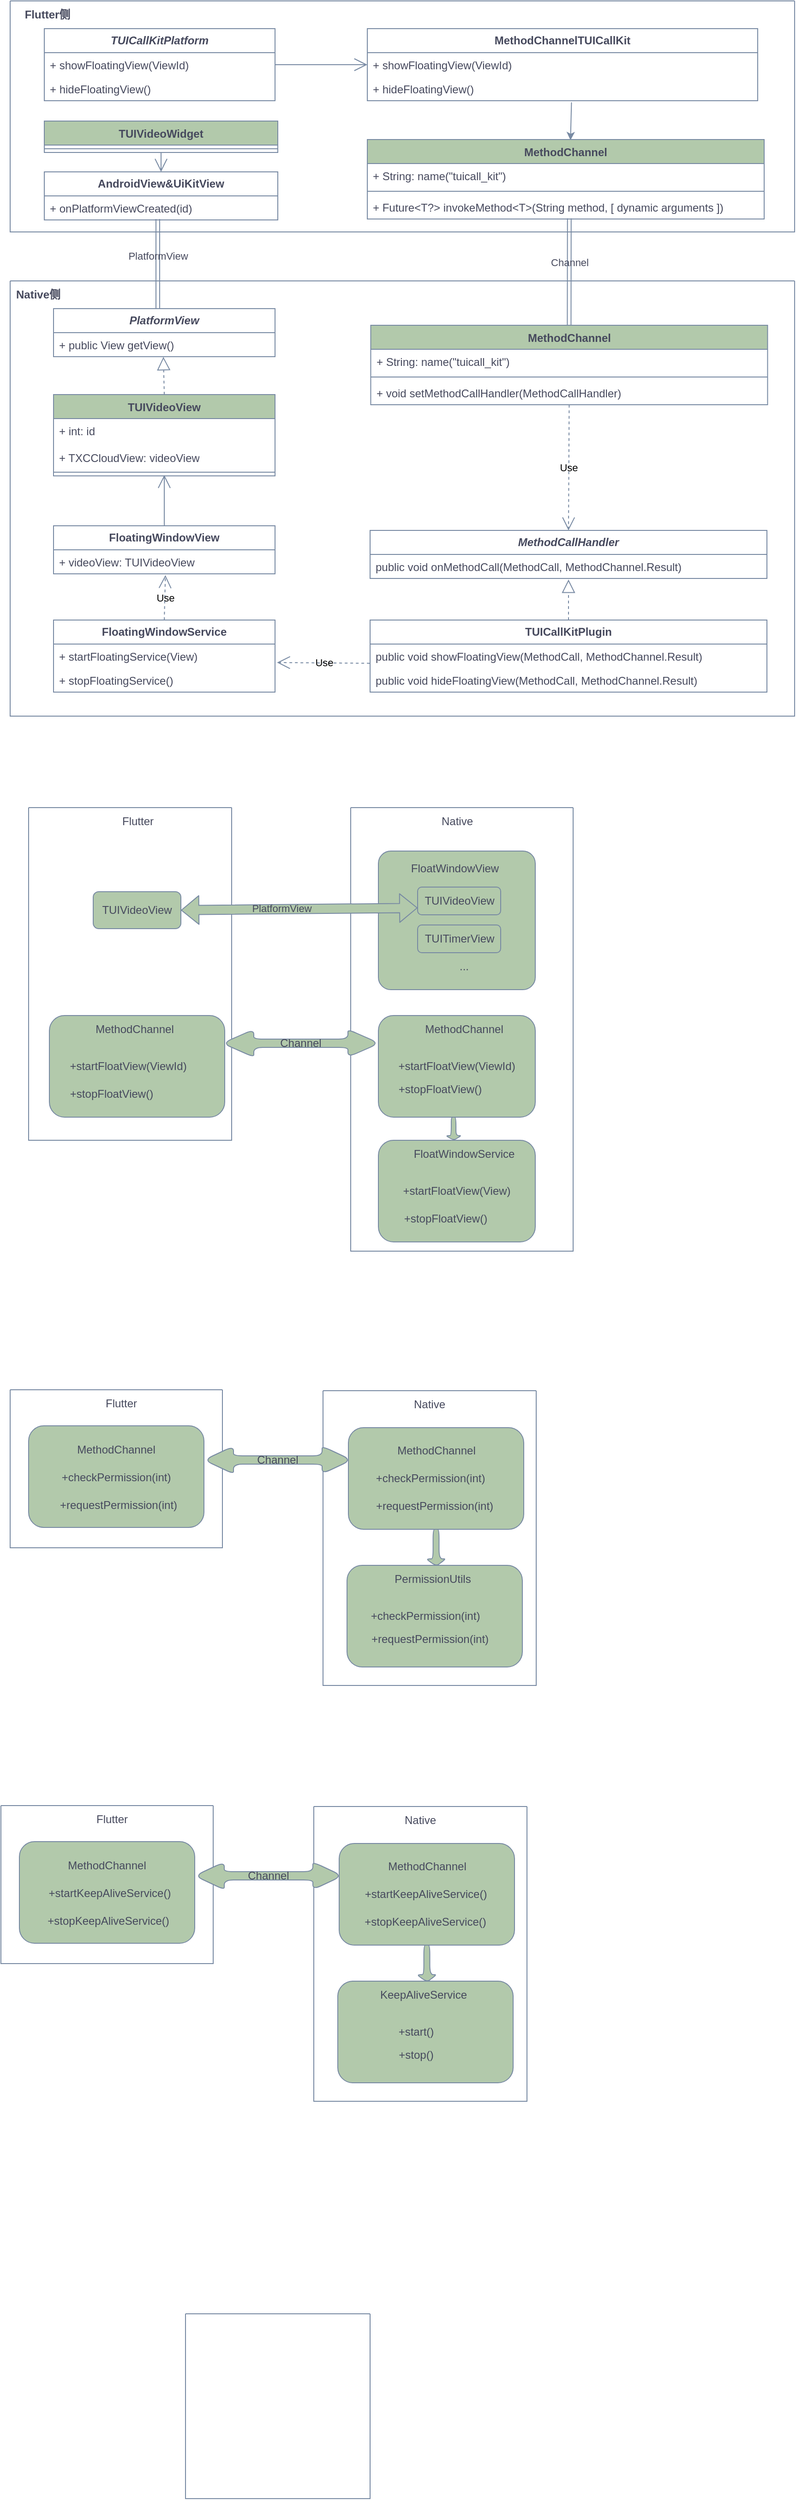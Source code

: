 <mxfile version="21.2.9" type="github">
  <diagram name="第 1 页" id="QmG3-PcEkuPx87hOaXbz">
    <mxGraphModel dx="1596" dy="1944" grid="1" gridSize="10" guides="1" tooltips="1" connect="1" arrows="1" fold="1" page="1" pageScale="1" pageWidth="827" pageHeight="1169" math="0" shadow="0">
      <root>
        <mxCell id="0" />
        <mxCell id="1" parent="0" />
        <mxCell id="VjTijOHrhGqJa4PpmiOG-1" value="" style="swimlane;startSize=0;labelBackgroundColor=none;fillColor=#B2C9AB;strokeColor=#788AA3;fontColor=#46495D;rounded=1;" parent="1" vertex="1">
          <mxGeometry x="449" y="270" width="241" height="480" as="geometry" />
        </mxCell>
        <mxCell id="VjTijOHrhGqJa4PpmiOG-4" value="Native" style="text;html=1;align=center;verticalAlign=middle;resizable=0;points=[];autosize=1;strokeColor=none;fillColor=none;labelBackgroundColor=none;fontColor=#46495D;rounded=1;" parent="VjTijOHrhGqJa4PpmiOG-1" vertex="1">
          <mxGeometry x="85" width="60" height="30" as="geometry" />
        </mxCell>
        <mxCell id="VjTijOHrhGqJa4PpmiOG-7" value="" style="rounded=1;whiteSpace=wrap;html=1;strokeColor=#788AA3;fontColor=#46495D;fillColor=#B2C9AB;arcSize=9;labelBackgroundColor=none;" parent="VjTijOHrhGqJa4PpmiOG-1" vertex="1">
          <mxGeometry x="30" y="47" width="170" height="150" as="geometry" />
        </mxCell>
        <mxCell id="VjTijOHrhGqJa4PpmiOG-6" value="TUIVideoView" style="rounded=1;whiteSpace=wrap;html=1;strokeColor=#788AA3;fontColor=#46495D;fillColor=#B2C9AB;labelBackgroundColor=none;" parent="VjTijOHrhGqJa4PpmiOG-1" vertex="1">
          <mxGeometry x="72.5" y="86" width="90" height="30" as="geometry" />
        </mxCell>
        <mxCell id="VjTijOHrhGqJa4PpmiOG-9" value="TUITimerView" style="rounded=1;whiteSpace=wrap;html=1;strokeColor=#788AA3;fontColor=#46495D;fillColor=#B2C9AB;labelBackgroundColor=none;" parent="VjTijOHrhGqJa4PpmiOG-1" vertex="1">
          <mxGeometry x="72.5" y="127" width="90" height="30" as="geometry" />
        </mxCell>
        <mxCell id="VjTijOHrhGqJa4PpmiOG-10" value="FloatWindowView" style="text;html=1;strokeColor=none;fillColor=none;align=center;verticalAlign=middle;whiteSpace=wrap;rounded=1;fontColor=#46495D;labelBackgroundColor=none;" parent="VjTijOHrhGqJa4PpmiOG-1" vertex="1">
          <mxGeometry x="82.5" y="51" width="60" height="30" as="geometry" />
        </mxCell>
        <mxCell id="VjTijOHrhGqJa4PpmiOG-12" value="..." style="text;html=1;strokeColor=none;fillColor=none;align=center;verticalAlign=middle;whiteSpace=wrap;rounded=1;fontColor=#46495D;labelBackgroundColor=none;" parent="VjTijOHrhGqJa4PpmiOG-1" vertex="1">
          <mxGeometry x="92.5" y="157" width="60" height="30" as="geometry" />
        </mxCell>
        <mxCell id="VjTijOHrhGqJa4PpmiOG-18" value="" style="rounded=1;whiteSpace=wrap;html=1;strokeColor=#788AA3;fontColor=#46495D;fillColor=#B2C9AB;labelBackgroundColor=none;" parent="VjTijOHrhGqJa4PpmiOG-1" vertex="1">
          <mxGeometry x="30" y="360" width="170" height="110" as="geometry" />
        </mxCell>
        <mxCell id="VjTijOHrhGqJa4PpmiOG-19" value="FloatWindowService" style="text;html=1;strokeColor=none;fillColor=none;align=center;verticalAlign=middle;whiteSpace=wrap;rounded=1;fontColor=#46495D;labelBackgroundColor=none;" parent="VjTijOHrhGqJa4PpmiOG-1" vertex="1">
          <mxGeometry x="92.5" y="360" width="60" height="30" as="geometry" />
        </mxCell>
        <mxCell id="VjTijOHrhGqJa4PpmiOG-20" value="+startFloatView(View)" style="text;html=1;strokeColor=none;fillColor=none;align=center;verticalAlign=middle;whiteSpace=wrap;rounded=1;fontColor=#46495D;labelBackgroundColor=none;" parent="VjTijOHrhGqJa4PpmiOG-1" vertex="1">
          <mxGeometry x="85" y="400" width="60" height="30" as="geometry" />
        </mxCell>
        <mxCell id="VjTijOHrhGqJa4PpmiOG-24" value="+stopFloatView()" style="text;html=1;strokeColor=none;fillColor=none;align=center;verticalAlign=middle;whiteSpace=wrap;rounded=1;fontColor=#46495D;labelBackgroundColor=none;" parent="VjTijOHrhGqJa4PpmiOG-1" vertex="1">
          <mxGeometry x="72.5" y="430" width="60" height="30" as="geometry" />
        </mxCell>
        <mxCell id="VjTijOHrhGqJa4PpmiOG-59" value="" style="rounded=1;whiteSpace=wrap;html=1;strokeColor=#788AA3;fontColor=#46495D;fillColor=#B2C9AB;labelBackgroundColor=none;" parent="VjTijOHrhGqJa4PpmiOG-1" vertex="1">
          <mxGeometry x="30" y="225" width="170" height="110" as="geometry" />
        </mxCell>
        <mxCell id="VjTijOHrhGqJa4PpmiOG-60" value="MethodChannel" style="text;html=1;strokeColor=none;fillColor=none;align=center;verticalAlign=middle;whiteSpace=wrap;rounded=1;fontColor=#46495D;labelBackgroundColor=none;" parent="VjTijOHrhGqJa4PpmiOG-1" vertex="1">
          <mxGeometry x="92.5" y="225" width="60" height="30" as="geometry" />
        </mxCell>
        <mxCell id="VjTijOHrhGqJa4PpmiOG-61" value="+startFloatView(ViewId)" style="text;html=1;strokeColor=none;fillColor=none;align=center;verticalAlign=middle;whiteSpace=wrap;rounded=1;fontColor=#46495D;labelBackgroundColor=none;" parent="VjTijOHrhGqJa4PpmiOG-1" vertex="1">
          <mxGeometry x="85" y="265" width="60" height="30" as="geometry" />
        </mxCell>
        <mxCell id="VjTijOHrhGqJa4PpmiOG-62" value="+stopFloatView()" style="text;html=1;strokeColor=none;fillColor=none;align=center;verticalAlign=middle;whiteSpace=wrap;rounded=1;fontColor=#46495D;labelBackgroundColor=none;" parent="VjTijOHrhGqJa4PpmiOG-1" vertex="1">
          <mxGeometry x="67" y="290" width="60" height="30" as="geometry" />
        </mxCell>
        <mxCell id="VjTijOHrhGqJa4PpmiOG-70" value="" style="shape=singleArrow;direction=south;whiteSpace=wrap;html=1;strokeColor=#788AA3;fontColor=#46495D;fillColor=#B2C9AB;labelBackgroundColor=none;rounded=1;" parent="VjTijOHrhGqJa4PpmiOG-1" vertex="1">
          <mxGeometry x="103" y="335" width="17" height="25" as="geometry" />
        </mxCell>
        <mxCell id="VjTijOHrhGqJa4PpmiOG-2" value="" style="swimlane;startSize=0;fillColor=#B2C9AB;strokeColor=#788AA3;labelBackgroundColor=none;fontColor=#46495D;rounded=1;" parent="1" vertex="1">
          <mxGeometry x="100" y="270" width="220" height="360" as="geometry" />
        </mxCell>
        <mxCell id="VjTijOHrhGqJa4PpmiOG-3" value="Flutter" style="text;html=1;align=center;verticalAlign=middle;resizable=0;points=[];autosize=1;strokeColor=none;fillColor=none;labelBackgroundColor=none;fontColor=#46495D;rounded=1;" parent="VjTijOHrhGqJa4PpmiOG-2" vertex="1">
          <mxGeometry x="87.5" width="60" height="30" as="geometry" />
        </mxCell>
        <mxCell id="VjTijOHrhGqJa4PpmiOG-5" value="TUIVideoView" style="rounded=1;whiteSpace=wrap;html=1;strokeColor=#788AA3;fontColor=#46495D;fillColor=#B2C9AB;labelBackgroundColor=none;" parent="VjTijOHrhGqJa4PpmiOG-2" vertex="1">
          <mxGeometry x="70" y="91" width="95" height="40" as="geometry" />
        </mxCell>
        <mxCell id="VjTijOHrhGqJa4PpmiOG-55" value="" style="rounded=1;whiteSpace=wrap;html=1;strokeColor=#788AA3;fontColor=#46495D;fillColor=#B2C9AB;labelBackgroundColor=none;" parent="VjTijOHrhGqJa4PpmiOG-2" vertex="1">
          <mxGeometry x="22.5" y="225" width="190" height="110" as="geometry" />
        </mxCell>
        <mxCell id="VjTijOHrhGqJa4PpmiOG-56" value="MethodChannel" style="text;html=1;strokeColor=none;fillColor=none;align=center;verticalAlign=middle;whiteSpace=wrap;rounded=1;fontColor=#46495D;labelBackgroundColor=none;" parent="VjTijOHrhGqJa4PpmiOG-2" vertex="1">
          <mxGeometry x="85" y="225" width="60" height="30" as="geometry" />
        </mxCell>
        <mxCell id="VjTijOHrhGqJa4PpmiOG-57" value="+startFloatView(ViewId)" style="text;html=1;strokeColor=none;fillColor=none;align=center;verticalAlign=middle;whiteSpace=wrap;rounded=1;fontColor=#46495D;labelBackgroundColor=none;" parent="VjTijOHrhGqJa4PpmiOG-2" vertex="1">
          <mxGeometry x="77.5" y="265" width="60" height="30" as="geometry" />
        </mxCell>
        <mxCell id="VjTijOHrhGqJa4PpmiOG-58" value="+stopFloatView()" style="text;html=1;strokeColor=none;fillColor=none;align=center;verticalAlign=middle;whiteSpace=wrap;rounded=1;fontColor=#46495D;labelBackgroundColor=none;" parent="VjTijOHrhGqJa4PpmiOG-2" vertex="1">
          <mxGeometry x="60" y="295" width="60" height="30" as="geometry" />
        </mxCell>
        <mxCell id="VjTijOHrhGqJa4PpmiOG-25" value="" style="shape=flexArrow;endArrow=classic;startArrow=classic;html=1;rounded=1;strokeColor=#788AA3;fontColor=default;fillColor=#B2C9AB;exitX=1;exitY=0.5;exitDx=0;exitDy=0;entryX=0;entryY=0.75;entryDx=0;entryDy=0;labelBackgroundColor=none;" parent="1" source="VjTijOHrhGqJa4PpmiOG-5" target="VjTijOHrhGqJa4PpmiOG-6" edge="1">
          <mxGeometry width="100" height="100" relative="1" as="geometry">
            <mxPoint x="370" y="571" as="sourcePoint" />
            <mxPoint x="470" y="471" as="targetPoint" />
          </mxGeometry>
        </mxCell>
        <mxCell id="VjTijOHrhGqJa4PpmiOG-26" value="PlatformView" style="edgeLabel;html=1;align=center;verticalAlign=middle;resizable=0;points=[];fontColor=#46495D;labelBackgroundColor=none;rounded=1;" parent="VjTijOHrhGqJa4PpmiOG-25" vertex="1" connectable="0">
          <mxGeometry x="-0.154" y="1" relative="1" as="geometry">
            <mxPoint as="offset" />
          </mxGeometry>
        </mxCell>
        <mxCell id="VjTijOHrhGqJa4PpmiOG-27" value="Channel" style="shape=doubleArrow;whiteSpace=wrap;html=1;strokeColor=#788AA3;fillColor=#B2C9AB;labelBackgroundColor=none;fontColor=#46495D;rounded=1;" parent="1" vertex="1">
          <mxGeometry x="310" y="510" width="170" height="30" as="geometry" />
        </mxCell>
        <mxCell id="VjTijOHrhGqJa4PpmiOG-29" value="" style="swimlane;startSize=0;labelBackgroundColor=none;fillColor=#B2C9AB;strokeColor=#788AA3;fontColor=#46495D;rounded=1;" parent="1" vertex="1">
          <mxGeometry x="419" y="901" width="231" height="319" as="geometry" />
        </mxCell>
        <mxCell id="VjTijOHrhGqJa4PpmiOG-30" value="Native" style="text;html=1;align=center;verticalAlign=middle;resizable=0;points=[];autosize=1;strokeColor=none;fillColor=none;labelBackgroundColor=none;fontColor=#46495D;rounded=1;" parent="VjTijOHrhGqJa4PpmiOG-29" vertex="1">
          <mxGeometry x="85" width="60" height="30" as="geometry" />
        </mxCell>
        <mxCell id="VjTijOHrhGqJa4PpmiOG-35" value="..." style="text;html=1;strokeColor=none;fillColor=none;align=center;verticalAlign=middle;whiteSpace=wrap;rounded=1;fontColor=#46495D;labelBackgroundColor=none;" parent="VjTijOHrhGqJa4PpmiOG-29" vertex="1">
          <mxGeometry x="92.5" y="206" width="60" height="30" as="geometry" />
        </mxCell>
        <mxCell id="VjTijOHrhGqJa4PpmiOG-36" value="" style="rounded=1;whiteSpace=wrap;html=1;strokeColor=#788AA3;fontColor=#46495D;fillColor=#B2C9AB;labelBackgroundColor=none;" parent="VjTijOHrhGqJa4PpmiOG-29" vertex="1">
          <mxGeometry x="27.5" y="40" width="190" height="110" as="geometry" />
        </mxCell>
        <mxCell id="VjTijOHrhGqJa4PpmiOG-37" value="MethodChannel" style="text;html=1;strokeColor=none;fillColor=none;align=center;verticalAlign=middle;whiteSpace=wrap;rounded=1;fontColor=#46495D;labelBackgroundColor=none;" parent="VjTijOHrhGqJa4PpmiOG-29" vertex="1">
          <mxGeometry x="92.5" y="50" width="60" height="30" as="geometry" />
        </mxCell>
        <mxCell id="VjTijOHrhGqJa4PpmiOG-38" value="+checkPermission&lt;span style=&quot;background-color: initial;&quot;&gt;(int)&lt;/span&gt;" style="text;html=1;strokeColor=none;fillColor=none;align=center;verticalAlign=middle;whiteSpace=wrap;rounded=1;fontColor=#46495D;labelBackgroundColor=none;" parent="VjTijOHrhGqJa4PpmiOG-29" vertex="1">
          <mxGeometry x="80" y="80" width="72.5" height="30" as="geometry" />
        </mxCell>
        <mxCell id="VjTijOHrhGqJa4PpmiOG-39" value="+requestPermission&lt;span style=&quot;background-color: initial;&quot;&gt;(int)&lt;/span&gt;" style="text;html=1;strokeColor=none;fillColor=none;align=center;verticalAlign=middle;whiteSpace=wrap;rounded=1;fontColor=#46495D;labelBackgroundColor=none;" parent="VjTijOHrhGqJa4PpmiOG-29" vertex="1">
          <mxGeometry x="91" y="110" width="60" height="30" as="geometry" />
        </mxCell>
        <mxCell id="VjTijOHrhGqJa4PpmiOG-71" value="" style="rounded=1;whiteSpace=wrap;html=1;strokeColor=#788AA3;fontColor=#46495D;fillColor=#B2C9AB;labelBackgroundColor=none;" parent="VjTijOHrhGqJa4PpmiOG-29" vertex="1">
          <mxGeometry x="26" y="189" width="190" height="110" as="geometry" />
        </mxCell>
        <mxCell id="VjTijOHrhGqJa4PpmiOG-72" value="PermissionUtils" style="text;html=1;strokeColor=none;fillColor=none;align=center;verticalAlign=middle;whiteSpace=wrap;rounded=1;fontColor=#46495D;labelBackgroundColor=none;" parent="VjTijOHrhGqJa4PpmiOG-29" vertex="1">
          <mxGeometry x="88.5" y="189" width="60" height="30" as="geometry" />
        </mxCell>
        <mxCell id="VjTijOHrhGqJa4PpmiOG-73" value="+checkPermission(int)" style="text;html=1;strokeColor=none;fillColor=none;align=center;verticalAlign=middle;whiteSpace=wrap;rounded=1;fontColor=#46495D;labelBackgroundColor=none;" parent="VjTijOHrhGqJa4PpmiOG-29" vertex="1">
          <mxGeometry x="81" y="229" width="60" height="30" as="geometry" />
        </mxCell>
        <mxCell id="VjTijOHrhGqJa4PpmiOG-74" value="+requestPermission(int)" style="text;html=1;strokeColor=none;fillColor=none;align=center;verticalAlign=middle;whiteSpace=wrap;rounded=1;fontColor=#46495D;labelBackgroundColor=none;" parent="VjTijOHrhGqJa4PpmiOG-29" vertex="1">
          <mxGeometry x="80.5" y="254" width="69.5" height="30" as="geometry" />
        </mxCell>
        <mxCell id="VjTijOHrhGqJa4PpmiOG-77" value="" style="shape=singleArrow;direction=south;whiteSpace=wrap;html=1;strokeColor=#788AA3;fontColor=#46495D;fillColor=#B2C9AB;labelBackgroundColor=none;rounded=1;" parent="VjTijOHrhGqJa4PpmiOG-29" vertex="1">
          <mxGeometry x="111.75" y="150" width="21.5" height="40" as="geometry" />
        </mxCell>
        <mxCell id="VjTijOHrhGqJa4PpmiOG-40" value="" style="swimlane;startSize=0;fillColor=#B2C9AB;strokeColor=#788AA3;labelBackgroundColor=none;fontColor=#46495D;rounded=1;" parent="1" vertex="1">
          <mxGeometry x="80" y="900" width="230" height="171" as="geometry" />
        </mxCell>
        <mxCell id="VjTijOHrhGqJa4PpmiOG-41" value="Flutter" style="text;html=1;align=center;verticalAlign=middle;resizable=0;points=[];autosize=1;strokeColor=none;fillColor=none;labelBackgroundColor=none;fontColor=#46495D;rounded=1;" parent="VjTijOHrhGqJa4PpmiOG-40" vertex="1">
          <mxGeometry x="90" width="60" height="30" as="geometry" />
        </mxCell>
        <mxCell id="VjTijOHrhGqJa4PpmiOG-50" value="" style="rounded=1;whiteSpace=wrap;html=1;strokeColor=#788AA3;fontColor=#46495D;fillColor=#B2C9AB;labelBackgroundColor=none;" parent="VjTijOHrhGqJa4PpmiOG-40" vertex="1">
          <mxGeometry x="20" y="39" width="190" height="110" as="geometry" />
        </mxCell>
        <mxCell id="VjTijOHrhGqJa4PpmiOG-51" value="MethodChannel" style="text;html=1;strokeColor=none;fillColor=none;align=center;verticalAlign=middle;whiteSpace=wrap;rounded=1;fontColor=#46495D;labelBackgroundColor=none;" parent="VjTijOHrhGqJa4PpmiOG-40" vertex="1">
          <mxGeometry x="85" y="50" width="60" height="30" as="geometry" />
        </mxCell>
        <mxCell id="VjTijOHrhGqJa4PpmiOG-52" value="+checkPermission&lt;span style=&quot;background-color: initial;&quot;&gt;(int)&lt;/span&gt;" style="text;html=1;strokeColor=none;fillColor=none;align=center;verticalAlign=middle;whiteSpace=wrap;rounded=1;fontColor=#46495D;labelBackgroundColor=none;" parent="VjTijOHrhGqJa4PpmiOG-40" vertex="1">
          <mxGeometry x="85" y="80" width="60" height="30" as="geometry" />
        </mxCell>
        <mxCell id="VjTijOHrhGqJa4PpmiOG-53" value="+requestPermission&lt;span style=&quot;background-color: initial;&quot;&gt;(int)&lt;/span&gt;" style="text;html=1;strokeColor=none;fillColor=none;align=center;verticalAlign=middle;whiteSpace=wrap;rounded=1;fontColor=#46495D;labelBackgroundColor=none;" parent="VjTijOHrhGqJa4PpmiOG-40" vertex="1">
          <mxGeometry x="83.5" y="110" width="66.5" height="30" as="geometry" />
        </mxCell>
        <mxCell id="VjTijOHrhGqJa4PpmiOG-46" value="Channel" style="shape=doubleArrow;whiteSpace=wrap;html=1;strokeColor=#788AA3;fontColor=#46495D;fillColor=#B2C9AB;labelBackgroundColor=none;rounded=1;" parent="1" vertex="1">
          <mxGeometry x="290" y="961" width="160" height="30" as="geometry" />
        </mxCell>
        <mxCell id="VjTijOHrhGqJa4PpmiOG-78" value="" style="swimlane;startSize=0;labelBackgroundColor=none;fillColor=#B2C9AB;strokeColor=#788AA3;fontColor=#46495D;rounded=1;" parent="1" vertex="1">
          <mxGeometry x="409" y="1351" width="231" height="319" as="geometry" />
        </mxCell>
        <mxCell id="VjTijOHrhGqJa4PpmiOG-79" value="Native" style="text;html=1;align=center;verticalAlign=middle;resizable=0;points=[];autosize=1;strokeColor=none;fillColor=none;labelBackgroundColor=none;fontColor=#46495D;rounded=1;" parent="VjTijOHrhGqJa4PpmiOG-78" vertex="1">
          <mxGeometry x="85" width="60" height="30" as="geometry" />
        </mxCell>
        <mxCell id="VjTijOHrhGqJa4PpmiOG-80" value="..." style="text;html=1;strokeColor=none;fillColor=none;align=center;verticalAlign=middle;whiteSpace=wrap;rounded=1;fontColor=#46495D;labelBackgroundColor=none;" parent="VjTijOHrhGqJa4PpmiOG-78" vertex="1">
          <mxGeometry x="92.5" y="206" width="60" height="30" as="geometry" />
        </mxCell>
        <mxCell id="VjTijOHrhGqJa4PpmiOG-81" value="" style="rounded=1;whiteSpace=wrap;html=1;strokeColor=#788AA3;fontColor=#46495D;fillColor=#B2C9AB;labelBackgroundColor=none;" parent="VjTijOHrhGqJa4PpmiOG-78" vertex="1">
          <mxGeometry x="27.5" y="40" width="190" height="110" as="geometry" />
        </mxCell>
        <mxCell id="VjTijOHrhGqJa4PpmiOG-82" value="MethodChannel" style="text;html=1;strokeColor=none;fillColor=none;align=center;verticalAlign=middle;whiteSpace=wrap;rounded=1;fontColor=#46495D;labelBackgroundColor=none;" parent="VjTijOHrhGqJa4PpmiOG-78" vertex="1">
          <mxGeometry x="92.5" y="50" width="60" height="30" as="geometry" />
        </mxCell>
        <mxCell id="VjTijOHrhGqJa4PpmiOG-83" value="+startKeepAliveService()" style="text;html=1;strokeColor=none;fillColor=none;align=center;verticalAlign=middle;whiteSpace=wrap;rounded=1;fontColor=#46495D;labelBackgroundColor=none;" parent="VjTijOHrhGqJa4PpmiOG-78" vertex="1">
          <mxGeometry x="85" y="80" width="72.5" height="30" as="geometry" />
        </mxCell>
        <mxCell id="VjTijOHrhGqJa4PpmiOG-84" value="+stopKeepAliveService()" style="text;html=1;strokeColor=none;fillColor=none;align=center;verticalAlign=middle;whiteSpace=wrap;rounded=1;fontColor=#46495D;labelBackgroundColor=none;" parent="VjTijOHrhGqJa4PpmiOG-78" vertex="1">
          <mxGeometry x="91" y="110" width="60" height="30" as="geometry" />
        </mxCell>
        <mxCell id="VjTijOHrhGqJa4PpmiOG-85" value="" style="rounded=1;whiteSpace=wrap;html=1;strokeColor=#788AA3;fontColor=#46495D;fillColor=#B2C9AB;labelBackgroundColor=none;" parent="VjTijOHrhGqJa4PpmiOG-78" vertex="1">
          <mxGeometry x="26" y="189" width="190" height="110" as="geometry" />
        </mxCell>
        <mxCell id="VjTijOHrhGqJa4PpmiOG-86" value="KeepAliveService" style="text;html=1;strokeColor=none;fillColor=none;align=center;verticalAlign=middle;whiteSpace=wrap;rounded=1;fontColor=#46495D;labelBackgroundColor=none;" parent="VjTijOHrhGqJa4PpmiOG-78" vertex="1">
          <mxGeometry x="88.5" y="189" width="60" height="30" as="geometry" />
        </mxCell>
        <mxCell id="VjTijOHrhGqJa4PpmiOG-87" value="+start()" style="text;html=1;strokeColor=none;fillColor=none;align=center;verticalAlign=middle;whiteSpace=wrap;rounded=1;fontColor=#46495D;labelBackgroundColor=none;" parent="VjTijOHrhGqJa4PpmiOG-78" vertex="1">
          <mxGeometry x="81" y="229" width="60" height="30" as="geometry" />
        </mxCell>
        <mxCell id="VjTijOHrhGqJa4PpmiOG-88" value="+stop()" style="text;html=1;strokeColor=none;fillColor=none;align=center;verticalAlign=middle;whiteSpace=wrap;rounded=1;fontColor=#46495D;labelBackgroundColor=none;" parent="VjTijOHrhGqJa4PpmiOG-78" vertex="1">
          <mxGeometry x="75.5" y="254" width="69.5" height="30" as="geometry" />
        </mxCell>
        <mxCell id="VjTijOHrhGqJa4PpmiOG-89" value="" style="shape=singleArrow;direction=south;whiteSpace=wrap;html=1;strokeColor=#788AA3;fontColor=#46495D;fillColor=#B2C9AB;labelBackgroundColor=none;rounded=1;" parent="VjTijOHrhGqJa4PpmiOG-78" vertex="1">
          <mxGeometry x="111.75" y="150" width="21.5" height="40" as="geometry" />
        </mxCell>
        <mxCell id="VjTijOHrhGqJa4PpmiOG-90" value="" style="swimlane;startSize=0;fillColor=#B2C9AB;strokeColor=#788AA3;labelBackgroundColor=none;fontColor=#46495D;rounded=1;" parent="1" vertex="1">
          <mxGeometry x="70" y="1350" width="230" height="171" as="geometry" />
        </mxCell>
        <mxCell id="VjTijOHrhGqJa4PpmiOG-91" value="Flutter" style="text;html=1;align=center;verticalAlign=middle;resizable=0;points=[];autosize=1;strokeColor=none;fillColor=none;labelBackgroundColor=none;fontColor=#46495D;rounded=1;" parent="VjTijOHrhGqJa4PpmiOG-90" vertex="1">
          <mxGeometry x="90" width="60" height="30" as="geometry" />
        </mxCell>
        <mxCell id="VjTijOHrhGqJa4PpmiOG-92" value="" style="rounded=1;whiteSpace=wrap;html=1;strokeColor=#788AA3;fontColor=#46495D;fillColor=#B2C9AB;labelBackgroundColor=none;" parent="VjTijOHrhGqJa4PpmiOG-90" vertex="1">
          <mxGeometry x="20" y="39" width="190" height="110" as="geometry" />
        </mxCell>
        <mxCell id="VjTijOHrhGqJa4PpmiOG-93" value="MethodChannel" style="text;html=1;strokeColor=none;fillColor=none;align=center;verticalAlign=middle;whiteSpace=wrap;rounded=1;fontColor=#46495D;labelBackgroundColor=none;" parent="VjTijOHrhGqJa4PpmiOG-90" vertex="1">
          <mxGeometry x="85" y="50" width="60" height="30" as="geometry" />
        </mxCell>
        <mxCell id="VjTijOHrhGqJa4PpmiOG-94" value="+startKeepAliveService&lt;span style=&quot;background-color: initial;&quot;&gt;()&lt;/span&gt;" style="text;html=1;strokeColor=none;fillColor=none;align=center;verticalAlign=middle;whiteSpace=wrap;rounded=1;fontColor=#46495D;labelBackgroundColor=none;" parent="VjTijOHrhGqJa4PpmiOG-90" vertex="1">
          <mxGeometry x="88" y="80" width="60" height="30" as="geometry" />
        </mxCell>
        <mxCell id="VjTijOHrhGqJa4PpmiOG-95" value="+stopKeepAliveService&lt;span style=&quot;background-color: initial;&quot;&gt;()&lt;/span&gt;" style="text;html=1;strokeColor=none;fillColor=none;align=center;verticalAlign=middle;whiteSpace=wrap;rounded=1;fontColor=#46495D;labelBackgroundColor=none;" parent="VjTijOHrhGqJa4PpmiOG-90" vertex="1">
          <mxGeometry x="82.5" y="110" width="66.5" height="30" as="geometry" />
        </mxCell>
        <mxCell id="VjTijOHrhGqJa4PpmiOG-96" value="Channel" style="shape=doubleArrow;whiteSpace=wrap;html=1;strokeColor=#788AA3;fontColor=#46495D;fillColor=#B2C9AB;labelBackgroundColor=none;rounded=1;" parent="1" vertex="1">
          <mxGeometry x="280" y="1411" width="160" height="30" as="geometry" />
        </mxCell>
        <mxCell id="Ol5V8JHwMZO-WxXXuCr0-33" value="" style="swimlane;startSize=0;hachureGap=4;fontFamily=Architects Daughter;fontSource=https%3A%2F%2Ffonts.googleapis.com%2Fcss%3Ffamily%3DArchitects%2BDaughter;fontSize=20;rounded=1;labelBackgroundColor=none;fillColor=#B2C9AB;strokeColor=#788AA3;fontColor=#46495D;" vertex="1" parent="1">
          <mxGeometry x="270" y="1900" width="200" height="200" as="geometry" />
        </mxCell>
        <mxCell id="Ol5V8JHwMZO-WxXXuCr0-48" value="" style="swimlane;startSize=0;fillColor=#B2C9AB;strokeColor=#788AA3;labelBackgroundColor=none;fontColor=#46495D;rounded=1;" vertex="1" parent="1">
          <mxGeometry x="80" y="-300" width="850" height="471" as="geometry" />
        </mxCell>
        <mxCell id="Ol5V8JHwMZO-WxXXuCr0-49" value="&lt;b&gt;Native侧&lt;/b&gt;" style="text;html=1;align=center;verticalAlign=middle;resizable=0;points=[];autosize=1;strokeColor=none;fillColor=none;labelBackgroundColor=none;fontColor=#46495D;rounded=1;" vertex="1" parent="Ol5V8JHwMZO-WxXXuCr0-48">
          <mxGeometry x="-5" width="70" height="30" as="geometry" />
        </mxCell>
        <mxCell id="Ol5V8JHwMZO-WxXXuCr0-76" value="MethodChannel" style="swimlane;fontStyle=1;align=center;verticalAlign=top;childLayout=stackLayout;horizontal=1;startSize=26;horizontalStack=0;resizeParent=1;resizeParentMax=0;resizeLast=0;collapsible=1;marginBottom=0;whiteSpace=wrap;html=1;labelBackgroundColor=none;fillColor=#B2C9AB;strokeColor=#788AA3;fontColor=#46495D;" vertex="1" parent="Ol5V8JHwMZO-WxXXuCr0-48">
          <mxGeometry x="390.72" y="48" width="430" height="86" as="geometry" />
        </mxCell>
        <mxCell id="Ol5V8JHwMZO-WxXXuCr0-77" value="+ String: name(&quot;tuicall_kit&lt;span style=&quot;background-color: initial;&quot;&gt;&quot;)&lt;/span&gt;" style="text;strokeColor=none;fillColor=none;align=left;verticalAlign=top;spacingLeft=4;spacingRight=4;overflow=hidden;rotatable=0;points=[[0,0.5],[1,0.5]];portConstraint=eastwest;whiteSpace=wrap;html=1;labelBackgroundColor=none;fontColor=#46495D;" vertex="1" parent="Ol5V8JHwMZO-WxXXuCr0-76">
          <mxGeometry y="26" width="430" height="26" as="geometry" />
        </mxCell>
        <mxCell id="Ol5V8JHwMZO-WxXXuCr0-78" value="" style="line;strokeWidth=1;fillColor=none;align=left;verticalAlign=middle;spacingTop=-1;spacingLeft=3;spacingRight=3;rotatable=0;labelPosition=right;points=[];portConstraint=eastwest;strokeColor=#788AA3;labelBackgroundColor=none;fontColor=#46495D;" vertex="1" parent="Ol5V8JHwMZO-WxXXuCr0-76">
          <mxGeometry y="52" width="430" height="8" as="geometry" />
        </mxCell>
        <mxCell id="Ol5V8JHwMZO-WxXXuCr0-79" value="+ void setMethodCallHandler(MethodCallHandler)" style="text;strokeColor=none;fillColor=none;align=left;verticalAlign=top;spacingLeft=4;spacingRight=4;overflow=hidden;rotatable=0;points=[[0,0.5],[1,0.5]];portConstraint=eastwest;whiteSpace=wrap;html=1;labelBackgroundColor=none;fontColor=#46495D;" vertex="1" parent="Ol5V8JHwMZO-WxXXuCr0-76">
          <mxGeometry y="60" width="430" height="26" as="geometry" />
        </mxCell>
        <mxCell id="Ol5V8JHwMZO-WxXXuCr0-88" value="Use" style="endArrow=open;endSize=12;dashed=1;html=1;rounded=0;entryX=0.5;entryY=0;entryDx=0;entryDy=0;exitX=0.5;exitY=1.005;exitDx=0;exitDy=0;exitPerimeter=0;labelBackgroundColor=none;strokeColor=#788AA3;fontColor=default;" edge="1" parent="Ol5V8JHwMZO-WxXXuCr0-48" source="Ol5V8JHwMZO-WxXXuCr0-79" target="Ol5V8JHwMZO-WxXXuCr0-84">
          <mxGeometry width="160" relative="1" as="geometry">
            <mxPoint x="400.72" y="51" as="sourcePoint" />
            <mxPoint x="560.72" y="51" as="targetPoint" />
          </mxGeometry>
        </mxCell>
        <mxCell id="Ol5V8JHwMZO-WxXXuCr0-105" value="&lt;b style=&quot;&quot;&gt;&lt;i&gt;PlatformView&lt;/i&gt;&lt;/b&gt;" style="swimlane;fontStyle=0;childLayout=stackLayout;horizontal=1;startSize=26;fillColor=none;horizontalStack=0;resizeParent=1;resizeParentMax=0;resizeLast=0;collapsible=1;marginBottom=0;whiteSpace=wrap;html=1;labelBackgroundColor=none;strokeColor=#788AA3;fontColor=#46495D;" vertex="1" parent="Ol5V8JHwMZO-WxXXuCr0-48">
          <mxGeometry x="47" y="30" width="240" height="52" as="geometry" />
        </mxCell>
        <mxCell id="Ol5V8JHwMZO-WxXXuCr0-106" value="+ public View getView()" style="text;strokeColor=none;fillColor=none;align=left;verticalAlign=top;spacingLeft=4;spacingRight=4;overflow=hidden;rotatable=0;points=[[0,0.5],[1,0.5]];portConstraint=eastwest;whiteSpace=wrap;html=1;labelBackgroundColor=none;fontColor=#46495D;" vertex="1" parent="Ol5V8JHwMZO-WxXXuCr0-105">
          <mxGeometry y="26" width="240" height="26" as="geometry" />
        </mxCell>
        <mxCell id="Ol5V8JHwMZO-WxXXuCr0-107" value="" style="endArrow=block;dashed=1;endFill=0;endSize=12;html=1;rounded=0;entryX=0.496;entryY=1.008;entryDx=0;entryDy=0;entryPerimeter=0;exitX=0.5;exitY=0;exitDx=0;exitDy=0;labelBackgroundColor=none;strokeColor=#788AA3;fontColor=default;" edge="1" parent="Ol5V8JHwMZO-WxXXuCr0-48" source="Ol5V8JHwMZO-WxXXuCr0-108" target="Ol5V8JHwMZO-WxXXuCr0-106">
          <mxGeometry width="160" relative="1" as="geometry">
            <mxPoint x="167" y="110" as="sourcePoint" />
            <mxPoint x="615" y="264" as="targetPoint" />
          </mxGeometry>
        </mxCell>
        <mxCell id="Ol5V8JHwMZO-WxXXuCr0-108" value="TUIVideoView" style="swimlane;fontStyle=1;align=center;verticalAlign=top;childLayout=stackLayout;horizontal=1;startSize=26;horizontalStack=0;resizeParent=1;resizeParentMax=0;resizeLast=0;collapsible=1;marginBottom=0;whiteSpace=wrap;html=1;labelBackgroundColor=none;fillColor=#B2C9AB;strokeColor=#788AA3;fontColor=#46495D;" vertex="1" parent="Ol5V8JHwMZO-WxXXuCr0-48">
          <mxGeometry x="47" y="123" width="240" height="88" as="geometry" />
        </mxCell>
        <mxCell id="Ol5V8JHwMZO-WxXXuCr0-109" value="+ int: id&lt;br&gt;&lt;br&gt;+ TXCCloudView: videoView" style="text;strokeColor=none;fillColor=none;align=left;verticalAlign=top;spacingLeft=4;spacingRight=4;overflow=hidden;rotatable=0;points=[[0,0.5],[1,0.5]];portConstraint=eastwest;whiteSpace=wrap;html=1;labelBackgroundColor=none;fontColor=#46495D;" vertex="1" parent="Ol5V8JHwMZO-WxXXuCr0-108">
          <mxGeometry y="26" width="240" height="54" as="geometry" />
        </mxCell>
        <mxCell id="Ol5V8JHwMZO-WxXXuCr0-110" value="" style="line;strokeWidth=1;fillColor=none;align=left;verticalAlign=middle;spacingTop=-1;spacingLeft=3;spacingRight=3;rotatable=0;labelPosition=right;points=[];portConstraint=eastwest;strokeColor=#788AA3;labelBackgroundColor=none;fontColor=#46495D;" vertex="1" parent="Ol5V8JHwMZO-WxXXuCr0-108">
          <mxGeometry y="80" width="240" height="8" as="geometry" />
        </mxCell>
        <mxCell id="Ol5V8JHwMZO-WxXXuCr0-59" value="&lt;b style=&quot;&quot;&gt;FloatingWindowService&lt;/b&gt;" style="swimlane;fontStyle=0;childLayout=stackLayout;horizontal=1;startSize=26;fillColor=none;horizontalStack=0;resizeParent=1;resizeParentMax=0;resizeLast=0;collapsible=1;marginBottom=0;whiteSpace=wrap;html=1;labelBackgroundColor=none;strokeColor=#788AA3;fontColor=#46495D;" vertex="1" parent="Ol5V8JHwMZO-WxXXuCr0-48">
          <mxGeometry x="47" y="367" width="240" height="78" as="geometry" />
        </mxCell>
        <mxCell id="Ol5V8JHwMZO-WxXXuCr0-60" value="+ startFloatingService(View)" style="text;strokeColor=none;fillColor=none;align=left;verticalAlign=top;spacingLeft=4;spacingRight=4;overflow=hidden;rotatable=0;points=[[0,0.5],[1,0.5]];portConstraint=eastwest;whiteSpace=wrap;html=1;labelBackgroundColor=none;fontColor=#46495D;" vertex="1" parent="Ol5V8JHwMZO-WxXXuCr0-59">
          <mxGeometry y="26" width="240" height="26" as="geometry" />
        </mxCell>
        <mxCell id="Ol5V8JHwMZO-WxXXuCr0-61" value="+ stopFloatingService()" style="text;strokeColor=none;fillColor=none;align=left;verticalAlign=top;spacingLeft=4;spacingRight=4;overflow=hidden;rotatable=0;points=[[0,0.5],[1,0.5]];portConstraint=eastwest;whiteSpace=wrap;html=1;labelBackgroundColor=none;fontColor=#46495D;" vertex="1" parent="Ol5V8JHwMZO-WxXXuCr0-59">
          <mxGeometry y="52" width="240" height="26" as="geometry" />
        </mxCell>
        <mxCell id="Ol5V8JHwMZO-WxXXuCr0-63" value="&lt;b style=&quot;&quot;&gt;TUICallKitPlugin&lt;/b&gt;" style="swimlane;fontStyle=0;childLayout=stackLayout;horizontal=1;startSize=26;fillColor=none;horizontalStack=0;resizeParent=1;resizeParentMax=0;resizeLast=0;collapsible=1;marginBottom=0;whiteSpace=wrap;html=1;labelBackgroundColor=none;strokeColor=#788AA3;fontColor=#46495D;" vertex="1" parent="Ol5V8JHwMZO-WxXXuCr0-48">
          <mxGeometry x="390" y="367" width="430" height="78" as="geometry" />
        </mxCell>
        <mxCell id="Ol5V8JHwMZO-WxXXuCr0-64" value="public void showFloatingView(MethodCall, MethodChannel.Result)" style="text;strokeColor=none;fillColor=none;align=left;verticalAlign=top;spacingLeft=4;spacingRight=4;overflow=hidden;rotatable=0;points=[[0,0.5],[1,0.5]];portConstraint=eastwest;whiteSpace=wrap;html=1;labelBackgroundColor=none;fontColor=#46495D;" vertex="1" parent="Ol5V8JHwMZO-WxXXuCr0-63">
          <mxGeometry y="26" width="430" height="26" as="geometry" />
        </mxCell>
        <mxCell id="Ol5V8JHwMZO-WxXXuCr0-65" value="public void hideFloatingView(MethodCall, MethodChannel.Result)" style="text;strokeColor=none;fillColor=none;align=left;verticalAlign=top;spacingLeft=4;spacingRight=4;overflow=hidden;rotatable=0;points=[[0,0.5],[1,0.5]];portConstraint=eastwest;whiteSpace=wrap;html=1;labelBackgroundColor=none;fontColor=#46495D;" vertex="1" parent="Ol5V8JHwMZO-WxXXuCr0-63">
          <mxGeometry y="52" width="430" height="26" as="geometry" />
        </mxCell>
        <mxCell id="Ol5V8JHwMZO-WxXXuCr0-84" value="&lt;i&gt;&lt;b&gt;MethodCallHandler&lt;/b&gt;&lt;/i&gt;" style="swimlane;fontStyle=0;childLayout=stackLayout;horizontal=1;startSize=26;fillColor=none;horizontalStack=0;resizeParent=1;resizeParentMax=0;resizeLast=0;collapsible=1;marginBottom=0;whiteSpace=wrap;html=1;labelBackgroundColor=none;strokeColor=#788AA3;fontColor=#46495D;" vertex="1" parent="Ol5V8JHwMZO-WxXXuCr0-48">
          <mxGeometry x="390" y="270" width="430" height="52" as="geometry" />
        </mxCell>
        <mxCell id="Ol5V8JHwMZO-WxXXuCr0-85" value="public void onMethodCall(MethodCall, MethodChannel.Result)" style="text;strokeColor=none;fillColor=none;align=left;verticalAlign=top;spacingLeft=4;spacingRight=4;overflow=hidden;rotatable=0;points=[[0,0.5],[1,0.5]];portConstraint=eastwest;whiteSpace=wrap;html=1;labelBackgroundColor=none;fontColor=#46495D;" vertex="1" parent="Ol5V8JHwMZO-WxXXuCr0-84">
          <mxGeometry y="26" width="430" height="26" as="geometry" />
        </mxCell>
        <mxCell id="Ol5V8JHwMZO-WxXXuCr0-87" value="" style="endArrow=block;dashed=1;endFill=0;endSize=12;html=1;rounded=0;entryX=0.5;entryY=1.044;entryDx=0;entryDy=0;entryPerimeter=0;exitX=0.5;exitY=0;exitDx=0;exitDy=0;labelBackgroundColor=none;strokeColor=#788AA3;fontColor=default;" edge="1" parent="Ol5V8JHwMZO-WxXXuCr0-48" source="Ol5V8JHwMZO-WxXXuCr0-63" target="Ol5V8JHwMZO-WxXXuCr0-85">
          <mxGeometry width="160" relative="1" as="geometry">
            <mxPoint x="400" y="198" as="sourcePoint" />
            <mxPoint x="560" y="198" as="targetPoint" />
          </mxGeometry>
        </mxCell>
        <mxCell id="Ol5V8JHwMZO-WxXXuCr0-89" value="Use" style="endArrow=open;endSize=12;dashed=1;html=1;rounded=0;entryX=1.009;entryY=0.769;entryDx=0;entryDy=0;entryPerimeter=0;exitX=-0.001;exitY=0.801;exitDx=0;exitDy=0;exitPerimeter=0;labelBackgroundColor=none;strokeColor=#788AA3;fontColor=default;" edge="1" parent="Ol5V8JHwMZO-WxXXuCr0-48" source="Ol5V8JHwMZO-WxXXuCr0-64" target="Ol5V8JHwMZO-WxXXuCr0-60">
          <mxGeometry width="160" relative="1" as="geometry">
            <mxPoint x="299.28" y="198" as="sourcePoint" />
            <mxPoint x="250.0" y="413.436" as="targetPoint" />
          </mxGeometry>
        </mxCell>
        <mxCell id="Ol5V8JHwMZO-WxXXuCr0-96" value="Use" style="endArrow=open;endSize=12;dashed=1;html=1;rounded=0;exitX=0.5;exitY=0;exitDx=0;exitDy=0;entryX=0.505;entryY=1.052;entryDx=0;entryDy=0;entryPerimeter=0;labelBackgroundColor=none;strokeColor=#788AA3;fontColor=default;" edge="1" parent="Ol5V8JHwMZO-WxXXuCr0-48" source="Ol5V8JHwMZO-WxXXuCr0-59" target="Ol5V8JHwMZO-WxXXuCr0-98">
          <mxGeometry width="160" relative="1" as="geometry">
            <mxPoint x="267" y="219" as="sourcePoint" />
            <mxPoint x="167" y="319" as="targetPoint" />
          </mxGeometry>
        </mxCell>
        <mxCell id="Ol5V8JHwMZO-WxXXuCr0-97" value="&lt;b style=&quot;&quot;&gt;FloatingWindowView&lt;/b&gt;" style="swimlane;fontStyle=0;childLayout=stackLayout;horizontal=1;startSize=26;fillColor=none;horizontalStack=0;resizeParent=1;resizeParentMax=0;resizeLast=0;collapsible=1;marginBottom=0;whiteSpace=wrap;html=1;labelBackgroundColor=none;strokeColor=#788AA3;fontColor=#46495D;" vertex="1" parent="Ol5V8JHwMZO-WxXXuCr0-48">
          <mxGeometry x="47" y="265" width="240" height="52" as="geometry" />
        </mxCell>
        <mxCell id="Ol5V8JHwMZO-WxXXuCr0-98" value="+ videoView: TUIVideoView" style="text;strokeColor=none;fillColor=none;align=left;verticalAlign=top;spacingLeft=4;spacingRight=4;overflow=hidden;rotatable=0;points=[[0,0.5],[1,0.5]];portConstraint=eastwest;whiteSpace=wrap;html=1;labelBackgroundColor=none;fontColor=#46495D;" vertex="1" parent="Ol5V8JHwMZO-WxXXuCr0-97">
          <mxGeometry y="26" width="240" height="26" as="geometry" />
        </mxCell>
        <mxCell id="Ol5V8JHwMZO-WxXXuCr0-41" value="" style="swimlane;startSize=0;fillColor=#B2C9AB;strokeColor=#788AA3;labelBackgroundColor=none;fontColor=#46495D;rounded=1;" vertex="1" parent="1">
          <mxGeometry x="80" y="-603" width="850" height="250" as="geometry" />
        </mxCell>
        <mxCell id="Ol5V8JHwMZO-WxXXuCr0-42" value="&lt;b&gt;Flutter侧&lt;/b&gt;" style="text;html=1;align=center;verticalAlign=middle;resizable=0;points=[];autosize=1;strokeColor=none;fillColor=none;labelBackgroundColor=none;fontColor=#46495D;rounded=1;" vertex="1" parent="Ol5V8JHwMZO-WxXXuCr0-41">
          <mxGeometry x="5" width="70" height="30" as="geometry" />
        </mxCell>
        <mxCell id="Ol5V8JHwMZO-WxXXuCr0-55" value="&lt;b&gt;MethodChannelTUICallKit&lt;/b&gt;" style="swimlane;fontStyle=0;childLayout=stackLayout;horizontal=1;startSize=26;fillColor=none;horizontalStack=0;resizeParent=1;resizeParentMax=0;resizeLast=0;collapsible=1;marginBottom=0;whiteSpace=wrap;html=1;labelBackgroundColor=none;strokeColor=#788AA3;fontColor=#46495D;" vertex="1" parent="Ol5V8JHwMZO-WxXXuCr0-41">
          <mxGeometry x="387" y="30" width="423" height="78" as="geometry" />
        </mxCell>
        <mxCell id="Ol5V8JHwMZO-WxXXuCr0-56" value="+ showFloatingView(ViewId)" style="text;strokeColor=none;fillColor=none;align=left;verticalAlign=top;spacingLeft=4;spacingRight=4;overflow=hidden;rotatable=0;points=[[0,0.5],[1,0.5]];portConstraint=eastwest;whiteSpace=wrap;html=1;labelBackgroundColor=none;fontColor=#46495D;" vertex="1" parent="Ol5V8JHwMZO-WxXXuCr0-55">
          <mxGeometry y="26" width="423" height="26" as="geometry" />
        </mxCell>
        <mxCell id="Ol5V8JHwMZO-WxXXuCr0-57" value="+ hideFloatingView()" style="text;strokeColor=none;fillColor=none;align=left;verticalAlign=top;spacingLeft=4;spacingRight=4;overflow=hidden;rotatable=0;points=[[0,0.5],[1,0.5]];portConstraint=eastwest;whiteSpace=wrap;html=1;labelBackgroundColor=none;fontColor=#46495D;" vertex="1" parent="Ol5V8JHwMZO-WxXXuCr0-55">
          <mxGeometry y="52" width="423" height="26" as="geometry" />
        </mxCell>
        <mxCell id="Ol5V8JHwMZO-WxXXuCr0-51" value="&lt;i&gt;&lt;b&gt;TUICallKitPlatform&lt;/b&gt;&lt;/i&gt;" style="swimlane;fontStyle=0;childLayout=stackLayout;horizontal=1;startSize=26;fillColor=none;horizontalStack=0;resizeParent=1;resizeParentMax=0;resizeLast=0;collapsible=1;marginBottom=0;whiteSpace=wrap;html=1;labelBackgroundColor=none;strokeColor=#788AA3;fontColor=#46495D;" vertex="1" parent="Ol5V8JHwMZO-WxXXuCr0-41">
          <mxGeometry x="37" y="30" width="250" height="78" as="geometry" />
        </mxCell>
        <mxCell id="Ol5V8JHwMZO-WxXXuCr0-52" value="+ showFloatingView(ViewId)" style="text;strokeColor=none;fillColor=none;align=left;verticalAlign=top;spacingLeft=4;spacingRight=4;overflow=hidden;rotatable=0;points=[[0,0.5],[1,0.5]];portConstraint=eastwest;whiteSpace=wrap;html=1;labelBackgroundColor=none;fontColor=#46495D;" vertex="1" parent="Ol5V8JHwMZO-WxXXuCr0-51">
          <mxGeometry y="26" width="250" height="26" as="geometry" />
        </mxCell>
        <mxCell id="Ol5V8JHwMZO-WxXXuCr0-53" value="+ hideFloatingView()" style="text;strokeColor=none;fillColor=none;align=left;verticalAlign=top;spacingLeft=4;spacingRight=4;overflow=hidden;rotatable=0;points=[[0,0.5],[1,0.5]];portConstraint=eastwest;whiteSpace=wrap;html=1;labelBackgroundColor=none;fontColor=#46495D;" vertex="1" parent="Ol5V8JHwMZO-WxXXuCr0-51">
          <mxGeometry y="52" width="250" height="26" as="geometry" />
        </mxCell>
        <mxCell id="Ol5V8JHwMZO-WxXXuCr0-58" value="" style="endArrow=open;endFill=1;endSize=12;html=1;rounded=0;exitX=1;exitY=0.5;exitDx=0;exitDy=0;labelBackgroundColor=none;strokeColor=#788AA3;fontColor=default;" edge="1" parent="Ol5V8JHwMZO-WxXXuCr0-41" source="Ol5V8JHwMZO-WxXXuCr0-51" target="Ol5V8JHwMZO-WxXXuCr0-55">
          <mxGeometry width="160" relative="1" as="geometry">
            <mxPoint x="122" y="108" as="sourcePoint" />
            <mxPoint x="320" y="330" as="targetPoint" />
            <Array as="points" />
          </mxGeometry>
        </mxCell>
        <mxCell id="Ol5V8JHwMZO-WxXXuCr0-71" value="" style="endArrow=classic;html=1;rounded=0;entryX=0.512;entryY=0.009;entryDx=0;entryDy=0;entryPerimeter=0;exitX=0.523;exitY=1.067;exitDx=0;exitDy=0;exitPerimeter=0;labelBackgroundColor=none;strokeColor=#788AA3;fontColor=default;" edge="1" parent="Ol5V8JHwMZO-WxXXuCr0-41" source="Ol5V8JHwMZO-WxXXuCr0-57" target="Ol5V8JHwMZO-WxXXuCr0-72">
          <mxGeometry width="50" height="50" relative="1" as="geometry">
            <mxPoint x="610" y="110" as="sourcePoint" />
            <mxPoint x="357" y="160" as="targetPoint" />
          </mxGeometry>
        </mxCell>
        <mxCell id="Ol5V8JHwMZO-WxXXuCr0-72" value="MethodChannel" style="swimlane;fontStyle=1;align=center;verticalAlign=top;childLayout=stackLayout;horizontal=1;startSize=26;horizontalStack=0;resizeParent=1;resizeParentMax=0;resizeLast=0;collapsible=1;marginBottom=0;whiteSpace=wrap;html=1;labelBackgroundColor=none;fillColor=#B2C9AB;strokeColor=#788AA3;fontColor=#46495D;" vertex="1" parent="Ol5V8JHwMZO-WxXXuCr0-41">
          <mxGeometry x="387" y="150" width="430" height="86" as="geometry" />
        </mxCell>
        <mxCell id="Ol5V8JHwMZO-WxXXuCr0-73" value="+ String: name(&quot;tuicall_kit&lt;span style=&quot;background-color: initial;&quot;&gt;&quot;)&lt;/span&gt;" style="text;strokeColor=none;fillColor=none;align=left;verticalAlign=top;spacingLeft=4;spacingRight=4;overflow=hidden;rotatable=0;points=[[0,0.5],[1,0.5]];portConstraint=eastwest;whiteSpace=wrap;html=1;labelBackgroundColor=none;fontColor=#46495D;" vertex="1" parent="Ol5V8JHwMZO-WxXXuCr0-72">
          <mxGeometry y="26" width="430" height="26" as="geometry" />
        </mxCell>
        <mxCell id="Ol5V8JHwMZO-WxXXuCr0-74" value="" style="line;strokeWidth=1;fillColor=none;align=left;verticalAlign=middle;spacingTop=-1;spacingLeft=3;spacingRight=3;rotatable=0;labelPosition=right;points=[];portConstraint=eastwest;strokeColor=#788AA3;labelBackgroundColor=none;fontColor=#46495D;" vertex="1" parent="Ol5V8JHwMZO-WxXXuCr0-72">
          <mxGeometry y="52" width="430" height="8" as="geometry" />
        </mxCell>
        <mxCell id="Ol5V8JHwMZO-WxXXuCr0-75" value="+ Future&amp;lt;T?&amp;gt; invokeMethod&amp;lt;T&amp;gt;(String method, [ dynamic arguments ])" style="text;strokeColor=none;fillColor=none;align=left;verticalAlign=top;spacingLeft=4;spacingRight=4;overflow=hidden;rotatable=0;points=[[0,0.5],[1,0.5]];portConstraint=eastwest;whiteSpace=wrap;html=1;labelBackgroundColor=none;fontColor=#46495D;" vertex="1" parent="Ol5V8JHwMZO-WxXXuCr0-72">
          <mxGeometry y="60" width="430" height="26" as="geometry" />
        </mxCell>
        <mxCell id="Ol5V8JHwMZO-WxXXuCr0-114" value="TUIVideoWidget" style="swimlane;fontStyle=1;align=center;verticalAlign=top;childLayout=stackLayout;horizontal=1;startSize=26;horizontalStack=0;resizeParent=1;resizeParentMax=0;resizeLast=0;collapsible=1;marginBottom=0;whiteSpace=wrap;html=1;labelBackgroundColor=none;fillColor=#B2C9AB;strokeColor=#788AA3;fontColor=#46495D;" vertex="1" parent="Ol5V8JHwMZO-WxXXuCr0-41">
          <mxGeometry x="37" y="130" width="253" height="34" as="geometry" />
        </mxCell>
        <mxCell id="Ol5V8JHwMZO-WxXXuCr0-116" value="" style="line;strokeWidth=1;fillColor=none;align=left;verticalAlign=middle;spacingTop=-1;spacingLeft=3;spacingRight=3;rotatable=0;labelPosition=right;points=[];portConstraint=eastwest;strokeColor=#788AA3;labelBackgroundColor=none;fontColor=#46495D;" vertex="1" parent="Ol5V8JHwMZO-WxXXuCr0-114">
          <mxGeometry y="26" width="253" height="8" as="geometry" />
        </mxCell>
        <mxCell id="Ol5V8JHwMZO-WxXXuCr0-121" value="&lt;b&gt;AndroidView&amp;amp;UiKitView&lt;/b&gt;" style="swimlane;fontStyle=0;childLayout=stackLayout;horizontal=1;startSize=26;fillColor=none;horizontalStack=0;resizeParent=1;resizeParentMax=0;resizeLast=0;collapsible=1;marginBottom=0;whiteSpace=wrap;html=1;labelBackgroundColor=none;strokeColor=#788AA3;fontColor=#46495D;" vertex="1" parent="Ol5V8JHwMZO-WxXXuCr0-41">
          <mxGeometry x="37" y="185" width="253" height="52" as="geometry" />
        </mxCell>
        <mxCell id="Ol5V8JHwMZO-WxXXuCr0-123" value="+&amp;nbsp;onPlatformViewCreated&lt;span style=&quot;background-color: initial;&quot;&gt;(id)&lt;/span&gt;" style="text;strokeColor=none;fillColor=none;align=left;verticalAlign=top;spacingLeft=4;spacingRight=4;overflow=hidden;rotatable=0;points=[[0,0.5],[1,0.5]];portConstraint=eastwest;whiteSpace=wrap;html=1;labelBackgroundColor=none;fontColor=#46495D;" vertex="1" parent="Ol5V8JHwMZO-WxXXuCr0-121">
          <mxGeometry y="26" width="253" height="26" as="geometry" />
        </mxCell>
        <mxCell id="Ol5V8JHwMZO-WxXXuCr0-124" value="" style="shape=link;html=1;rounded=0;exitX=0.509;exitY=0.972;exitDx=0;exitDy=0;exitPerimeter=0;labelBackgroundColor=none;strokeColor=#788AA3;fontColor=default;fillColor=#B2C9AB;" edge="1" parent="Ol5V8JHwMZO-WxXXuCr0-41">
          <mxGeometry width="100" relative="1" as="geometry">
            <mxPoint x="160" y="236" as="sourcePoint" />
            <mxPoint x="160" y="333" as="targetPoint" />
          </mxGeometry>
        </mxCell>
        <mxCell id="Ol5V8JHwMZO-WxXXuCr0-125" value="PlatformView" style="edgeLabel;html=1;align=center;verticalAlign=middle;resizable=0;points=[];labelBackgroundColor=none;fontColor=#46495D;" vertex="1" connectable="0" parent="Ol5V8JHwMZO-WxXXuCr0-124">
          <mxGeometry x="-0.176" relative="1" as="geometry">
            <mxPoint as="offset" />
          </mxGeometry>
        </mxCell>
        <mxCell id="Ol5V8JHwMZO-WxXXuCr0-126" value="" style="endArrow=open;endFill=1;endSize=12;html=1;rounded=0;exitX=0.5;exitY=1;exitDx=0;exitDy=0;labelBackgroundColor=none;strokeColor=#788AA3;fontColor=default;" edge="1" parent="Ol5V8JHwMZO-WxXXuCr0-41" source="Ol5V8JHwMZO-WxXXuCr0-114" target="Ol5V8JHwMZO-WxXXuCr0-121">
          <mxGeometry width="160" relative="1" as="geometry">
            <mxPoint x="210" y="273" as="sourcePoint" />
            <mxPoint x="370" y="273" as="targetPoint" />
          </mxGeometry>
        </mxCell>
        <mxCell id="Ol5V8JHwMZO-WxXXuCr0-90" value="" style="shape=link;html=1;rounded=0;exitX=0.509;exitY=0.972;exitDx=0;exitDy=0;exitPerimeter=0;entryX=0.5;entryY=0;entryDx=0;entryDy=0;labelBackgroundColor=none;strokeColor=#788AA3;fontColor=default;fillColor=#B2C9AB;" edge="1" parent="1" source="Ol5V8JHwMZO-WxXXuCr0-75" target="Ol5V8JHwMZO-WxXXuCr0-76">
          <mxGeometry width="100" relative="1" as="geometry">
            <mxPoint x="410" y="-270" as="sourcePoint" />
            <mxPoint x="510" y="-270" as="targetPoint" />
          </mxGeometry>
        </mxCell>
        <mxCell id="Ol5V8JHwMZO-WxXXuCr0-91" value="Channel" style="edgeLabel;html=1;align=center;verticalAlign=middle;resizable=0;points=[];labelBackgroundColor=none;fontColor=#46495D;" vertex="1" connectable="0" parent="Ol5V8JHwMZO-WxXXuCr0-90">
          <mxGeometry x="-0.176" relative="1" as="geometry">
            <mxPoint as="offset" />
          </mxGeometry>
        </mxCell>
        <mxCell id="Ol5V8JHwMZO-WxXXuCr0-113" value="" style="endArrow=open;endFill=1;endSize=12;html=1;rounded=0;exitX=0.5;exitY=0;exitDx=0;exitDy=0;labelBackgroundColor=none;strokeColor=#788AA3;fontColor=default;" edge="1" parent="1" source="Ol5V8JHwMZO-WxXXuCr0-97">
          <mxGeometry width="160" relative="1" as="geometry">
            <mxPoint x="280" y="-450" as="sourcePoint" />
            <mxPoint x="247" y="-90" as="targetPoint" />
          </mxGeometry>
        </mxCell>
      </root>
    </mxGraphModel>
  </diagram>
</mxfile>
